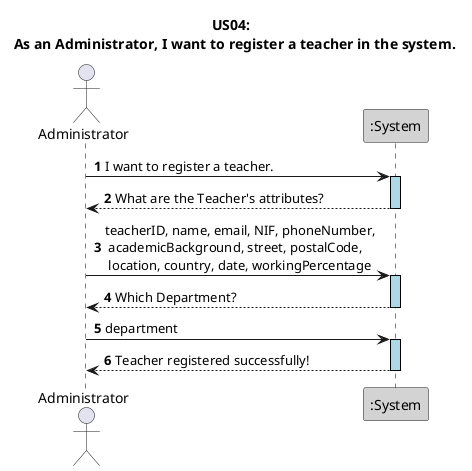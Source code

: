 @startuml
autonumber

skinparam sequence {
   LifelineBorderColor black
   LifelineBackgroundColor LightBlue
 }

title US04: \n As an Administrator, I want to register a teacher in the system.

actor Administrator
participant ":System" as System #lightgrey


Administrator -> System ++: I want to register a teacher.
System --> Administrator --: What are the Teacher's attributes?
Administrator -> System ++: teacherID, name, email, NIF, phoneNumber, \n academicBackground, street, postalCode, \n location, country, date, workingPercentage

System --> Administrator --: Which Department?
Administrator -> System ++: department
System --> Administrator --: Teacher registered successfully!

@enduml